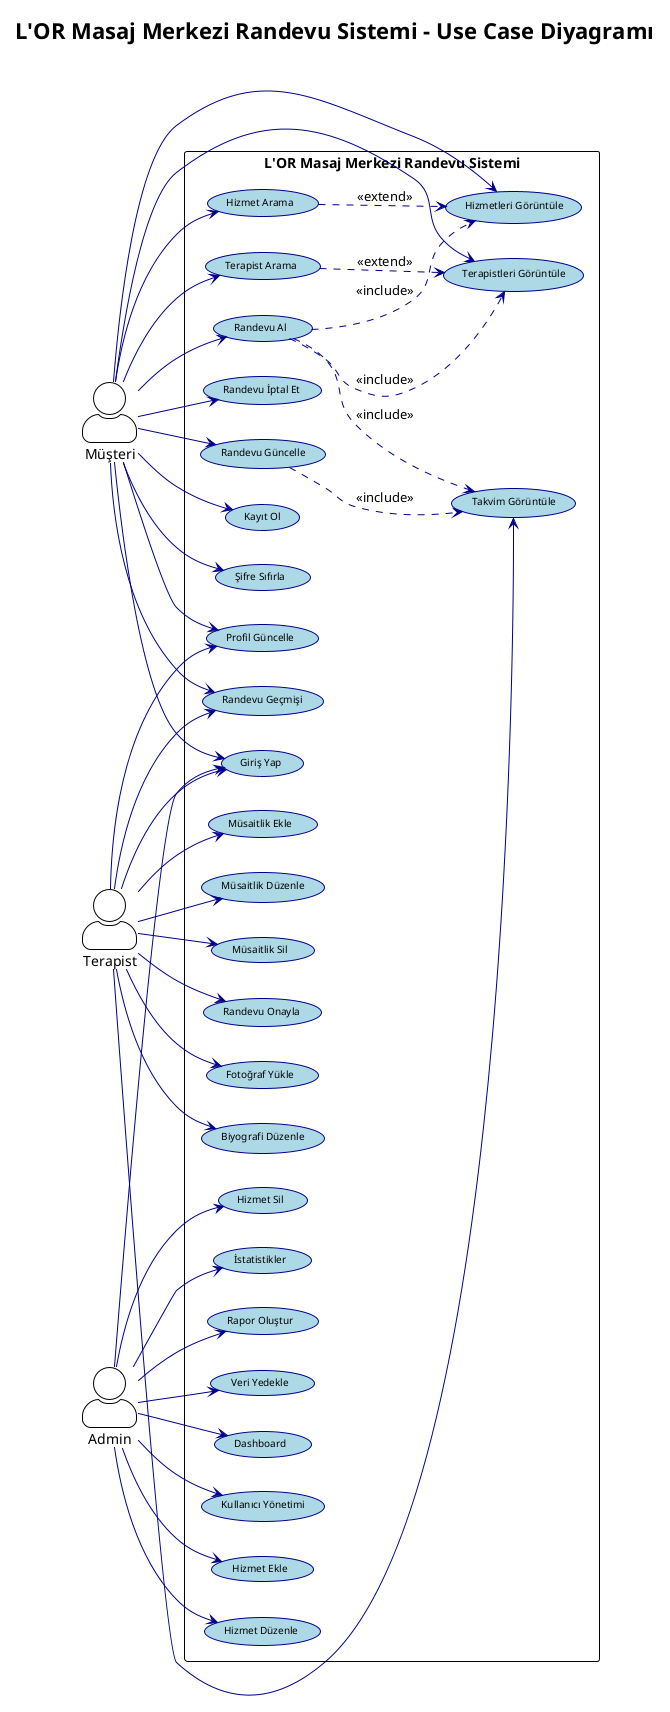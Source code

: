@startuml LOR_Masaj_Merkezi_UseCase

!theme plain
left to right direction
skinparam actorStyle awesome
skinparam usecase {
    BackgroundColor LightBlue
    BorderColor DarkBlue
    ArrowColor DarkBlue
    FontSize 10
}

title L'OR Masaj Merkezi Randevu Sistemi - Use Case Diyagramı

' Aktörler (Sol taraf)
actor "Müşteri" as Customer
actor "Terapist" as Therapist
actor "Admin" as Admin

' Use Case'ler (Sağ taraf - daha kompakt)
rectangle "L'OR Masaj Merkezi Randevu Sistemi" {
    usecase "Kayıt Ol" as UC1
    usecase "Giriş Yap" as UC2
    usecase "Profil Güncelle" as UC3
    usecase "Şifre Sıfırla" as UC4
    
    usecase "Hizmetleri Görüntüle" as UC5
    usecase "Hizmet Arama" as UC6
    usecase "Terapistleri Görüntüle" as UC7
    usecase "Terapist Arama" as UC8
    
    usecase "Randevu Al" as UC9
    usecase "Randevu İptal Et" as UC10
    usecase "Randevu Güncelle" as UC11
    usecase "Randevu Geçmişi" as UC12
    
    usecase "Müsaitlik Ekle" as UC13
    usecase "Müsaitlik Düzenle" as UC14
    usecase "Müsaitlik Sil" as UC15
    usecase "Takvim Görüntüle" as UC16
    
    usecase "Randevu Onayla" as UC17
    usecase "Fotoğraf Yükle" as UC18
    usecase "Biyografi Düzenle" as UC19
    
    usecase "Dashboard" as UC20
    usecase "Kullanıcı Yönetimi" as UC21
    usecase "Hizmet Ekle" as UC22
    usecase "Hizmet Düzenle" as UC23
    usecase "Hizmet Sil" as UC24
    usecase "İstatistikler" as UC25
    usecase "Rapor Oluştur" as UC26
    usecase "Veri Yedekle" as UC27
}

' Müşteri İlişkileri (Sol taraftan)
Customer --> UC1
Customer --> UC2
Customer --> UC3
Customer --> UC4
Customer --> UC5
Customer --> UC6
Customer --> UC7
Customer --> UC8
Customer --> UC9
Customer --> UC10
Customer --> UC11
Customer --> UC12

' Terapist İlişkileri (Sol taraftan)
Therapist --> UC2
Therapist --> UC3
Therapist --> UC13
Therapist --> UC14
Therapist --> UC15
Therapist --> UC16
Therapist --> UC17
Therapist --> UC18
Therapist --> UC19
Therapist --> UC12

' Admin İlişkileri (Sol taraftan)
Admin --> UC2
Admin --> UC20
Admin --> UC21
Admin --> UC22
Admin --> UC23
Admin --> UC24
Admin --> UC25
Admin --> UC26
Admin --> UC27

' Include İlişkileri
UC9 ..> UC5 : <<include>>
UC9 ..> UC7 : <<include>>
UC9 ..> UC16 : <<include>>
UC11 ..> UC16 : <<include>>

' Extend İlişkileri
UC6 ..> UC5 : <<extend>>
UC8 ..> UC7 : <<extend>>

@enduml
